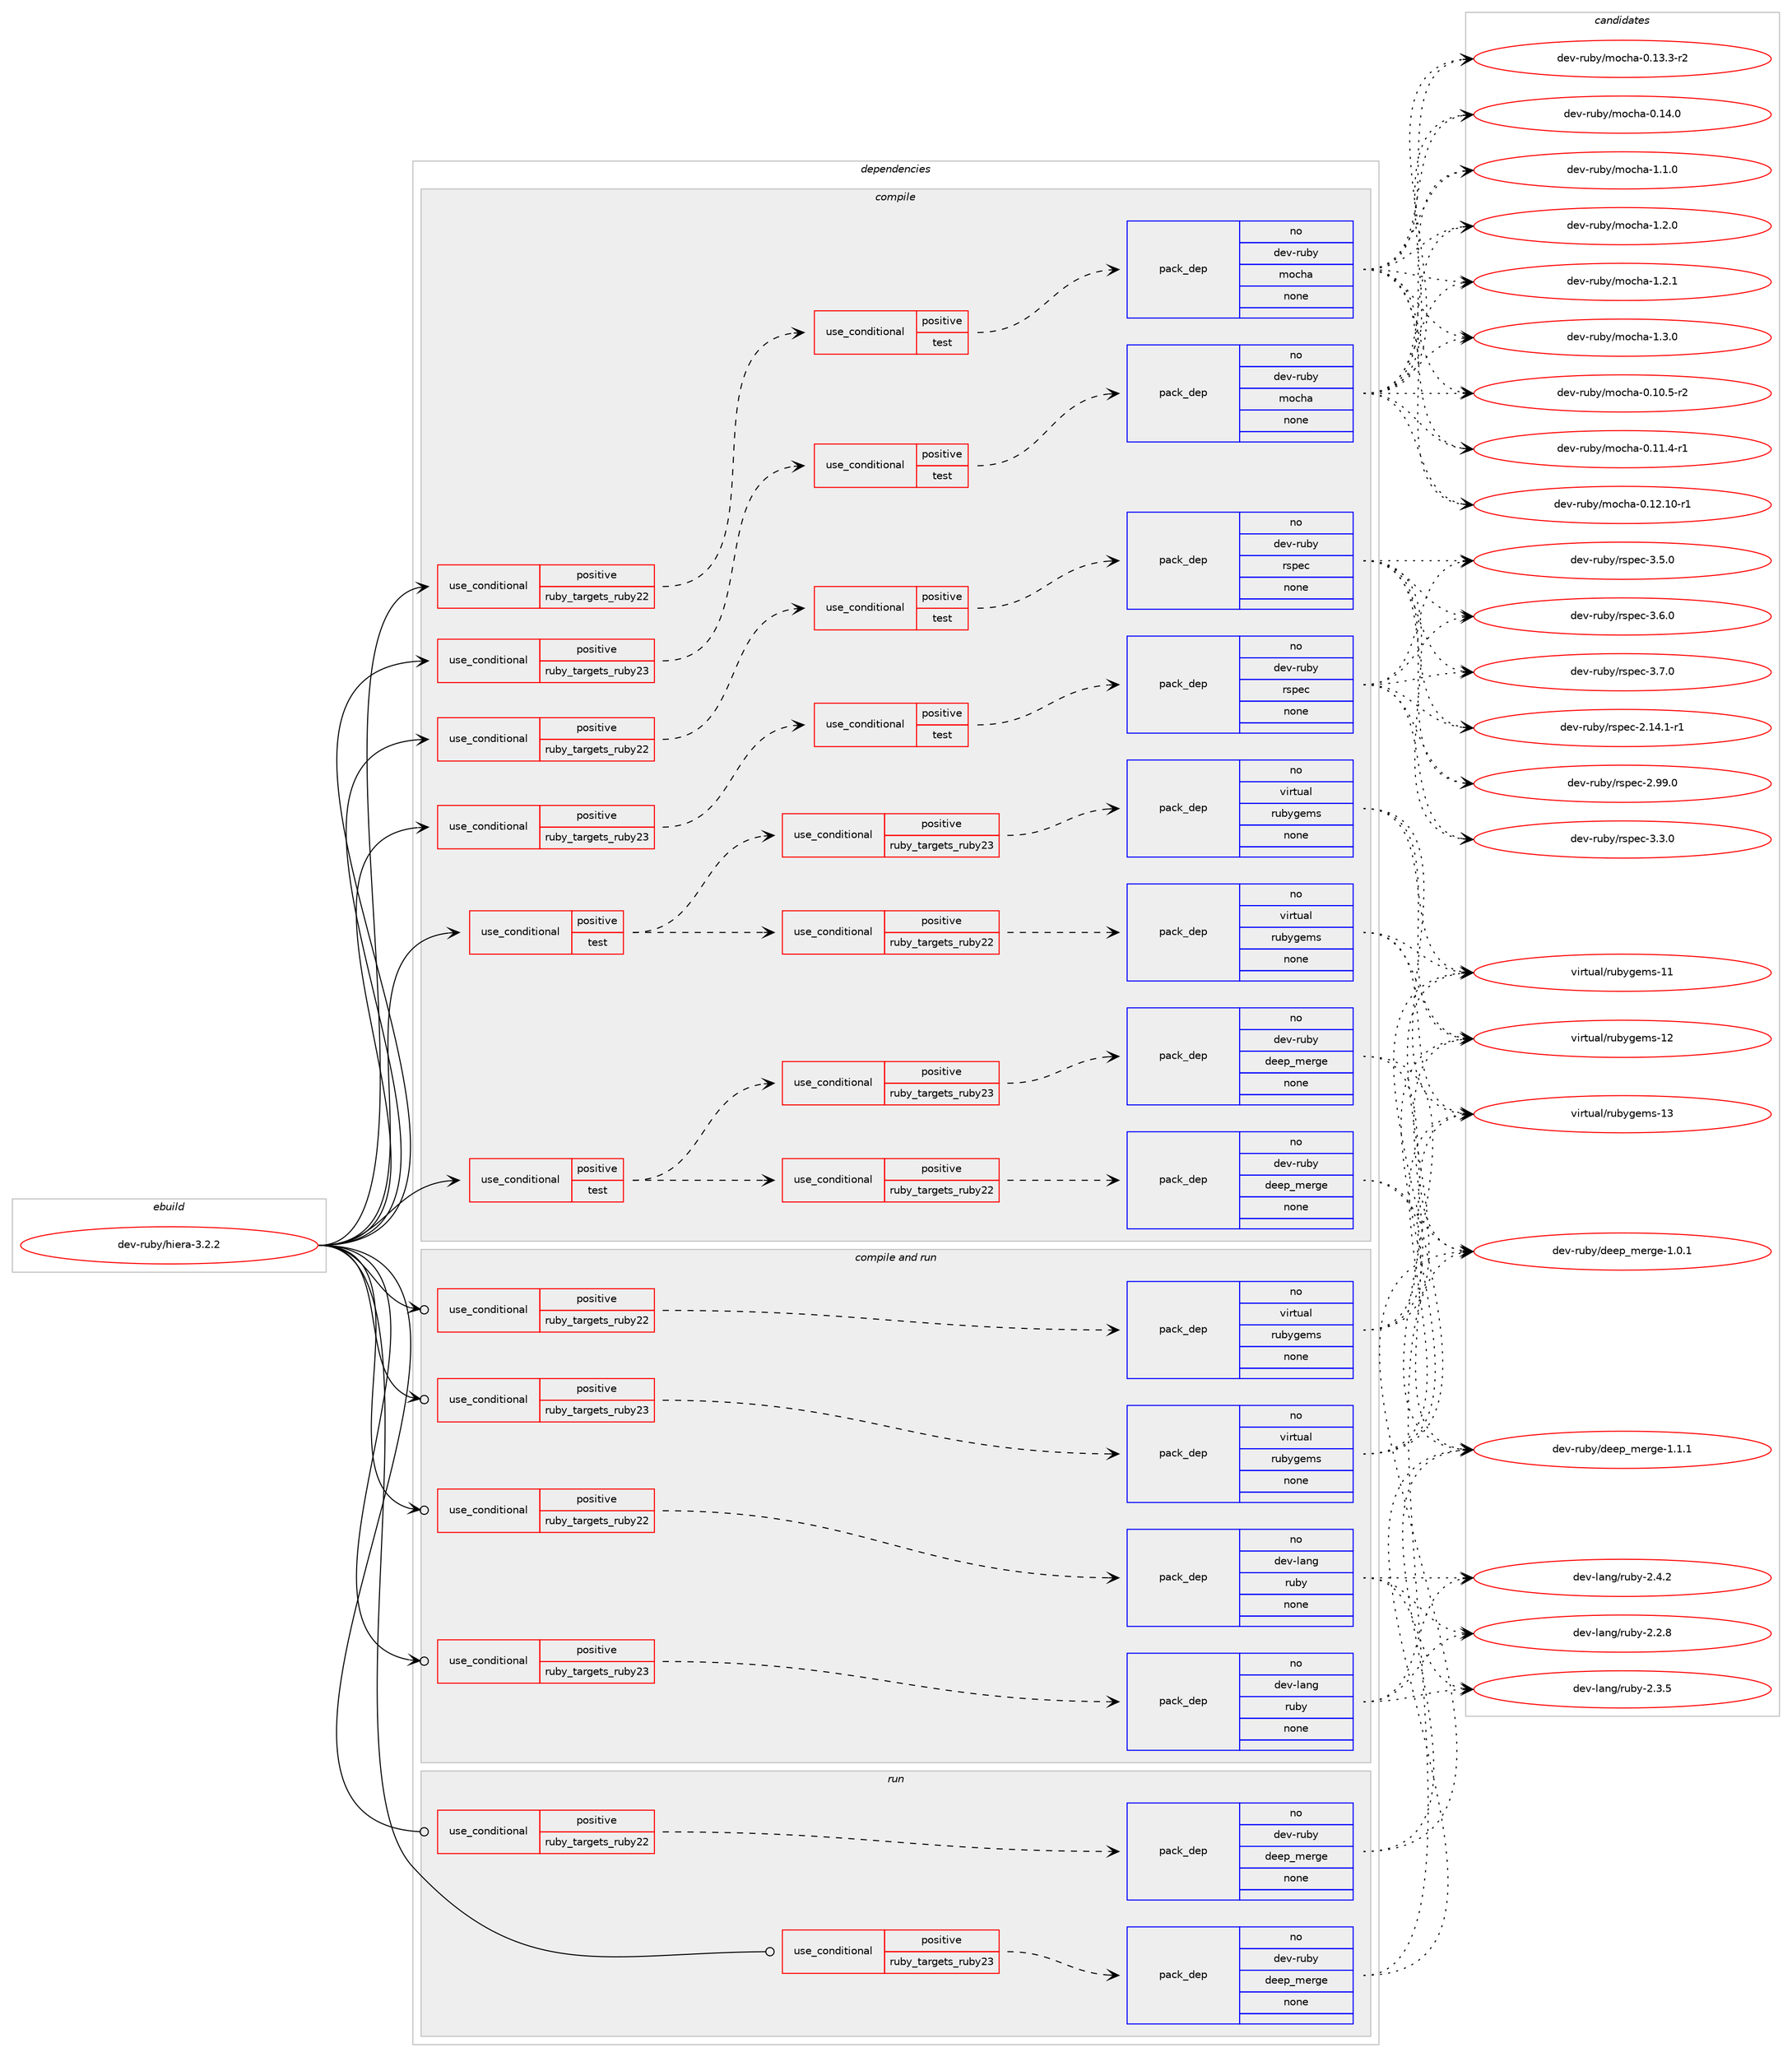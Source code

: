 digraph prolog {

# *************
# Graph options
# *************

newrank=true;
concentrate=true;
compound=true;
graph [rankdir=LR,fontname=Helvetica,fontsize=10,ranksep=1.5];#, ranksep=2.5, nodesep=0.2];
edge  [arrowhead=vee];
node  [fontname=Helvetica,fontsize=10];

# **********
# The ebuild
# **********

subgraph cluster_leftcol {
color=gray;
rank=same;
label=<<i>ebuild</i>>;
id [label="dev-ruby/hiera-3.2.2", color=red, width=4, href="../dev-ruby/hiera-3.2.2.svg"];
}

# ****************
# The dependencies
# ****************

subgraph cluster_midcol {
color=gray;
label=<<i>dependencies</i>>;
subgraph cluster_compile {
fillcolor="#eeeeee";
style=filled;
label=<<i>compile</i>>;
subgraph cond58420 {
dependency241388 [label=<<TABLE BORDER="0" CELLBORDER="1" CELLSPACING="0" CELLPADDING="4"><TR><TD ROWSPAN="3" CELLPADDING="10">use_conditional</TD></TR><TR><TD>positive</TD></TR><TR><TD>ruby_targets_ruby22</TD></TR></TABLE>>, shape=none, color=red];
subgraph cond58421 {
dependency241389 [label=<<TABLE BORDER="0" CELLBORDER="1" CELLSPACING="0" CELLPADDING="4"><TR><TD ROWSPAN="3" CELLPADDING="10">use_conditional</TD></TR><TR><TD>positive</TD></TR><TR><TD>test</TD></TR></TABLE>>, shape=none, color=red];
subgraph pack178891 {
dependency241390 [label=<<TABLE BORDER="0" CELLBORDER="1" CELLSPACING="0" CELLPADDING="4" WIDTH="220"><TR><TD ROWSPAN="6" CELLPADDING="30">pack_dep</TD></TR><TR><TD WIDTH="110">no</TD></TR><TR><TD>dev-ruby</TD></TR><TR><TD>mocha</TD></TR><TR><TD>none</TD></TR><TR><TD></TD></TR></TABLE>>, shape=none, color=blue];
}
dependency241389:e -> dependency241390:w [weight=20,style="dashed",arrowhead="vee"];
}
dependency241388:e -> dependency241389:w [weight=20,style="dashed",arrowhead="vee"];
}
id:e -> dependency241388:w [weight=20,style="solid",arrowhead="vee"];
subgraph cond58422 {
dependency241391 [label=<<TABLE BORDER="0" CELLBORDER="1" CELLSPACING="0" CELLPADDING="4"><TR><TD ROWSPAN="3" CELLPADDING="10">use_conditional</TD></TR><TR><TD>positive</TD></TR><TR><TD>ruby_targets_ruby22</TD></TR></TABLE>>, shape=none, color=red];
subgraph cond58423 {
dependency241392 [label=<<TABLE BORDER="0" CELLBORDER="1" CELLSPACING="0" CELLPADDING="4"><TR><TD ROWSPAN="3" CELLPADDING="10">use_conditional</TD></TR><TR><TD>positive</TD></TR><TR><TD>test</TD></TR></TABLE>>, shape=none, color=red];
subgraph pack178892 {
dependency241393 [label=<<TABLE BORDER="0" CELLBORDER="1" CELLSPACING="0" CELLPADDING="4" WIDTH="220"><TR><TD ROWSPAN="6" CELLPADDING="30">pack_dep</TD></TR><TR><TD WIDTH="110">no</TD></TR><TR><TD>dev-ruby</TD></TR><TR><TD>rspec</TD></TR><TR><TD>none</TD></TR><TR><TD></TD></TR></TABLE>>, shape=none, color=blue];
}
dependency241392:e -> dependency241393:w [weight=20,style="dashed",arrowhead="vee"];
}
dependency241391:e -> dependency241392:w [weight=20,style="dashed",arrowhead="vee"];
}
id:e -> dependency241391:w [weight=20,style="solid",arrowhead="vee"];
subgraph cond58424 {
dependency241394 [label=<<TABLE BORDER="0" CELLBORDER="1" CELLSPACING="0" CELLPADDING="4"><TR><TD ROWSPAN="3" CELLPADDING="10">use_conditional</TD></TR><TR><TD>positive</TD></TR><TR><TD>ruby_targets_ruby23</TD></TR></TABLE>>, shape=none, color=red];
subgraph cond58425 {
dependency241395 [label=<<TABLE BORDER="0" CELLBORDER="1" CELLSPACING="0" CELLPADDING="4"><TR><TD ROWSPAN="3" CELLPADDING="10">use_conditional</TD></TR><TR><TD>positive</TD></TR><TR><TD>test</TD></TR></TABLE>>, shape=none, color=red];
subgraph pack178893 {
dependency241396 [label=<<TABLE BORDER="0" CELLBORDER="1" CELLSPACING="0" CELLPADDING="4" WIDTH="220"><TR><TD ROWSPAN="6" CELLPADDING="30">pack_dep</TD></TR><TR><TD WIDTH="110">no</TD></TR><TR><TD>dev-ruby</TD></TR><TR><TD>mocha</TD></TR><TR><TD>none</TD></TR><TR><TD></TD></TR></TABLE>>, shape=none, color=blue];
}
dependency241395:e -> dependency241396:w [weight=20,style="dashed",arrowhead="vee"];
}
dependency241394:e -> dependency241395:w [weight=20,style="dashed",arrowhead="vee"];
}
id:e -> dependency241394:w [weight=20,style="solid",arrowhead="vee"];
subgraph cond58426 {
dependency241397 [label=<<TABLE BORDER="0" CELLBORDER="1" CELLSPACING="0" CELLPADDING="4"><TR><TD ROWSPAN="3" CELLPADDING="10">use_conditional</TD></TR><TR><TD>positive</TD></TR><TR><TD>ruby_targets_ruby23</TD></TR></TABLE>>, shape=none, color=red];
subgraph cond58427 {
dependency241398 [label=<<TABLE BORDER="0" CELLBORDER="1" CELLSPACING="0" CELLPADDING="4"><TR><TD ROWSPAN="3" CELLPADDING="10">use_conditional</TD></TR><TR><TD>positive</TD></TR><TR><TD>test</TD></TR></TABLE>>, shape=none, color=red];
subgraph pack178894 {
dependency241399 [label=<<TABLE BORDER="0" CELLBORDER="1" CELLSPACING="0" CELLPADDING="4" WIDTH="220"><TR><TD ROWSPAN="6" CELLPADDING="30">pack_dep</TD></TR><TR><TD WIDTH="110">no</TD></TR><TR><TD>dev-ruby</TD></TR><TR><TD>rspec</TD></TR><TR><TD>none</TD></TR><TR><TD></TD></TR></TABLE>>, shape=none, color=blue];
}
dependency241398:e -> dependency241399:w [weight=20,style="dashed",arrowhead="vee"];
}
dependency241397:e -> dependency241398:w [weight=20,style="dashed",arrowhead="vee"];
}
id:e -> dependency241397:w [weight=20,style="solid",arrowhead="vee"];
subgraph cond58428 {
dependency241400 [label=<<TABLE BORDER="0" CELLBORDER="1" CELLSPACING="0" CELLPADDING="4"><TR><TD ROWSPAN="3" CELLPADDING="10">use_conditional</TD></TR><TR><TD>positive</TD></TR><TR><TD>test</TD></TR></TABLE>>, shape=none, color=red];
subgraph cond58429 {
dependency241401 [label=<<TABLE BORDER="0" CELLBORDER="1" CELLSPACING="0" CELLPADDING="4"><TR><TD ROWSPAN="3" CELLPADDING="10">use_conditional</TD></TR><TR><TD>positive</TD></TR><TR><TD>ruby_targets_ruby22</TD></TR></TABLE>>, shape=none, color=red];
subgraph pack178895 {
dependency241402 [label=<<TABLE BORDER="0" CELLBORDER="1" CELLSPACING="0" CELLPADDING="4" WIDTH="220"><TR><TD ROWSPAN="6" CELLPADDING="30">pack_dep</TD></TR><TR><TD WIDTH="110">no</TD></TR><TR><TD>dev-ruby</TD></TR><TR><TD>deep_merge</TD></TR><TR><TD>none</TD></TR><TR><TD></TD></TR></TABLE>>, shape=none, color=blue];
}
dependency241401:e -> dependency241402:w [weight=20,style="dashed",arrowhead="vee"];
}
dependency241400:e -> dependency241401:w [weight=20,style="dashed",arrowhead="vee"];
subgraph cond58430 {
dependency241403 [label=<<TABLE BORDER="0" CELLBORDER="1" CELLSPACING="0" CELLPADDING="4"><TR><TD ROWSPAN="3" CELLPADDING="10">use_conditional</TD></TR><TR><TD>positive</TD></TR><TR><TD>ruby_targets_ruby23</TD></TR></TABLE>>, shape=none, color=red];
subgraph pack178896 {
dependency241404 [label=<<TABLE BORDER="0" CELLBORDER="1" CELLSPACING="0" CELLPADDING="4" WIDTH="220"><TR><TD ROWSPAN="6" CELLPADDING="30">pack_dep</TD></TR><TR><TD WIDTH="110">no</TD></TR><TR><TD>dev-ruby</TD></TR><TR><TD>deep_merge</TD></TR><TR><TD>none</TD></TR><TR><TD></TD></TR></TABLE>>, shape=none, color=blue];
}
dependency241403:e -> dependency241404:w [weight=20,style="dashed",arrowhead="vee"];
}
dependency241400:e -> dependency241403:w [weight=20,style="dashed",arrowhead="vee"];
}
id:e -> dependency241400:w [weight=20,style="solid",arrowhead="vee"];
subgraph cond58431 {
dependency241405 [label=<<TABLE BORDER="0" CELLBORDER="1" CELLSPACING="0" CELLPADDING="4"><TR><TD ROWSPAN="3" CELLPADDING="10">use_conditional</TD></TR><TR><TD>positive</TD></TR><TR><TD>test</TD></TR></TABLE>>, shape=none, color=red];
subgraph cond58432 {
dependency241406 [label=<<TABLE BORDER="0" CELLBORDER="1" CELLSPACING="0" CELLPADDING="4"><TR><TD ROWSPAN="3" CELLPADDING="10">use_conditional</TD></TR><TR><TD>positive</TD></TR><TR><TD>ruby_targets_ruby22</TD></TR></TABLE>>, shape=none, color=red];
subgraph pack178897 {
dependency241407 [label=<<TABLE BORDER="0" CELLBORDER="1" CELLSPACING="0" CELLPADDING="4" WIDTH="220"><TR><TD ROWSPAN="6" CELLPADDING="30">pack_dep</TD></TR><TR><TD WIDTH="110">no</TD></TR><TR><TD>virtual</TD></TR><TR><TD>rubygems</TD></TR><TR><TD>none</TD></TR><TR><TD></TD></TR></TABLE>>, shape=none, color=blue];
}
dependency241406:e -> dependency241407:w [weight=20,style="dashed",arrowhead="vee"];
}
dependency241405:e -> dependency241406:w [weight=20,style="dashed",arrowhead="vee"];
subgraph cond58433 {
dependency241408 [label=<<TABLE BORDER="0" CELLBORDER="1" CELLSPACING="0" CELLPADDING="4"><TR><TD ROWSPAN="3" CELLPADDING="10">use_conditional</TD></TR><TR><TD>positive</TD></TR><TR><TD>ruby_targets_ruby23</TD></TR></TABLE>>, shape=none, color=red];
subgraph pack178898 {
dependency241409 [label=<<TABLE BORDER="0" CELLBORDER="1" CELLSPACING="0" CELLPADDING="4" WIDTH="220"><TR><TD ROWSPAN="6" CELLPADDING="30">pack_dep</TD></TR><TR><TD WIDTH="110">no</TD></TR><TR><TD>virtual</TD></TR><TR><TD>rubygems</TD></TR><TR><TD>none</TD></TR><TR><TD></TD></TR></TABLE>>, shape=none, color=blue];
}
dependency241408:e -> dependency241409:w [weight=20,style="dashed",arrowhead="vee"];
}
dependency241405:e -> dependency241408:w [weight=20,style="dashed",arrowhead="vee"];
}
id:e -> dependency241405:w [weight=20,style="solid",arrowhead="vee"];
}
subgraph cluster_compileandrun {
fillcolor="#eeeeee";
style=filled;
label=<<i>compile and run</i>>;
subgraph cond58434 {
dependency241410 [label=<<TABLE BORDER="0" CELLBORDER="1" CELLSPACING="0" CELLPADDING="4"><TR><TD ROWSPAN="3" CELLPADDING="10">use_conditional</TD></TR><TR><TD>positive</TD></TR><TR><TD>ruby_targets_ruby22</TD></TR></TABLE>>, shape=none, color=red];
subgraph pack178899 {
dependency241411 [label=<<TABLE BORDER="0" CELLBORDER="1" CELLSPACING="0" CELLPADDING="4" WIDTH="220"><TR><TD ROWSPAN="6" CELLPADDING="30">pack_dep</TD></TR><TR><TD WIDTH="110">no</TD></TR><TR><TD>dev-lang</TD></TR><TR><TD>ruby</TD></TR><TR><TD>none</TD></TR><TR><TD></TD></TR></TABLE>>, shape=none, color=blue];
}
dependency241410:e -> dependency241411:w [weight=20,style="dashed",arrowhead="vee"];
}
id:e -> dependency241410:w [weight=20,style="solid",arrowhead="odotvee"];
subgraph cond58435 {
dependency241412 [label=<<TABLE BORDER="0" CELLBORDER="1" CELLSPACING="0" CELLPADDING="4"><TR><TD ROWSPAN="3" CELLPADDING="10">use_conditional</TD></TR><TR><TD>positive</TD></TR><TR><TD>ruby_targets_ruby22</TD></TR></TABLE>>, shape=none, color=red];
subgraph pack178900 {
dependency241413 [label=<<TABLE BORDER="0" CELLBORDER="1" CELLSPACING="0" CELLPADDING="4" WIDTH="220"><TR><TD ROWSPAN="6" CELLPADDING="30">pack_dep</TD></TR><TR><TD WIDTH="110">no</TD></TR><TR><TD>virtual</TD></TR><TR><TD>rubygems</TD></TR><TR><TD>none</TD></TR><TR><TD></TD></TR></TABLE>>, shape=none, color=blue];
}
dependency241412:e -> dependency241413:w [weight=20,style="dashed",arrowhead="vee"];
}
id:e -> dependency241412:w [weight=20,style="solid",arrowhead="odotvee"];
subgraph cond58436 {
dependency241414 [label=<<TABLE BORDER="0" CELLBORDER="1" CELLSPACING="0" CELLPADDING="4"><TR><TD ROWSPAN="3" CELLPADDING="10">use_conditional</TD></TR><TR><TD>positive</TD></TR><TR><TD>ruby_targets_ruby23</TD></TR></TABLE>>, shape=none, color=red];
subgraph pack178901 {
dependency241415 [label=<<TABLE BORDER="0" CELLBORDER="1" CELLSPACING="0" CELLPADDING="4" WIDTH="220"><TR><TD ROWSPAN="6" CELLPADDING="30">pack_dep</TD></TR><TR><TD WIDTH="110">no</TD></TR><TR><TD>dev-lang</TD></TR><TR><TD>ruby</TD></TR><TR><TD>none</TD></TR><TR><TD></TD></TR></TABLE>>, shape=none, color=blue];
}
dependency241414:e -> dependency241415:w [weight=20,style="dashed",arrowhead="vee"];
}
id:e -> dependency241414:w [weight=20,style="solid",arrowhead="odotvee"];
subgraph cond58437 {
dependency241416 [label=<<TABLE BORDER="0" CELLBORDER="1" CELLSPACING="0" CELLPADDING="4"><TR><TD ROWSPAN="3" CELLPADDING="10">use_conditional</TD></TR><TR><TD>positive</TD></TR><TR><TD>ruby_targets_ruby23</TD></TR></TABLE>>, shape=none, color=red];
subgraph pack178902 {
dependency241417 [label=<<TABLE BORDER="0" CELLBORDER="1" CELLSPACING="0" CELLPADDING="4" WIDTH="220"><TR><TD ROWSPAN="6" CELLPADDING="30">pack_dep</TD></TR><TR><TD WIDTH="110">no</TD></TR><TR><TD>virtual</TD></TR><TR><TD>rubygems</TD></TR><TR><TD>none</TD></TR><TR><TD></TD></TR></TABLE>>, shape=none, color=blue];
}
dependency241416:e -> dependency241417:w [weight=20,style="dashed",arrowhead="vee"];
}
id:e -> dependency241416:w [weight=20,style="solid",arrowhead="odotvee"];
}
subgraph cluster_run {
fillcolor="#eeeeee";
style=filled;
label=<<i>run</i>>;
subgraph cond58438 {
dependency241418 [label=<<TABLE BORDER="0" CELLBORDER="1" CELLSPACING="0" CELLPADDING="4"><TR><TD ROWSPAN="3" CELLPADDING="10">use_conditional</TD></TR><TR><TD>positive</TD></TR><TR><TD>ruby_targets_ruby22</TD></TR></TABLE>>, shape=none, color=red];
subgraph pack178903 {
dependency241419 [label=<<TABLE BORDER="0" CELLBORDER="1" CELLSPACING="0" CELLPADDING="4" WIDTH="220"><TR><TD ROWSPAN="6" CELLPADDING="30">pack_dep</TD></TR><TR><TD WIDTH="110">no</TD></TR><TR><TD>dev-ruby</TD></TR><TR><TD>deep_merge</TD></TR><TR><TD>none</TD></TR><TR><TD></TD></TR></TABLE>>, shape=none, color=blue];
}
dependency241418:e -> dependency241419:w [weight=20,style="dashed",arrowhead="vee"];
}
id:e -> dependency241418:w [weight=20,style="solid",arrowhead="odot"];
subgraph cond58439 {
dependency241420 [label=<<TABLE BORDER="0" CELLBORDER="1" CELLSPACING="0" CELLPADDING="4"><TR><TD ROWSPAN="3" CELLPADDING="10">use_conditional</TD></TR><TR><TD>positive</TD></TR><TR><TD>ruby_targets_ruby23</TD></TR></TABLE>>, shape=none, color=red];
subgraph pack178904 {
dependency241421 [label=<<TABLE BORDER="0" CELLBORDER="1" CELLSPACING="0" CELLPADDING="4" WIDTH="220"><TR><TD ROWSPAN="6" CELLPADDING="30">pack_dep</TD></TR><TR><TD WIDTH="110">no</TD></TR><TR><TD>dev-ruby</TD></TR><TR><TD>deep_merge</TD></TR><TR><TD>none</TD></TR><TR><TD></TD></TR></TABLE>>, shape=none, color=blue];
}
dependency241420:e -> dependency241421:w [weight=20,style="dashed",arrowhead="vee"];
}
id:e -> dependency241420:w [weight=20,style="solid",arrowhead="odot"];
}
}

# **************
# The candidates
# **************

subgraph cluster_choices {
rank=same;
color=gray;
label=<<i>candidates</i>>;

subgraph choice178891 {
color=black;
nodesep=1;
choice1001011184511411798121471091119910497454846494846534511450 [label="dev-ruby/mocha-0.10.5-r2", color=red, width=4,href="../dev-ruby/mocha-0.10.5-r2.svg"];
choice1001011184511411798121471091119910497454846494946524511449 [label="dev-ruby/mocha-0.11.4-r1", color=red, width=4,href="../dev-ruby/mocha-0.11.4-r1.svg"];
choice100101118451141179812147109111991049745484649504649484511449 [label="dev-ruby/mocha-0.12.10-r1", color=red, width=4,href="../dev-ruby/mocha-0.12.10-r1.svg"];
choice1001011184511411798121471091119910497454846495146514511450 [label="dev-ruby/mocha-0.13.3-r2", color=red, width=4,href="../dev-ruby/mocha-0.13.3-r2.svg"];
choice100101118451141179812147109111991049745484649524648 [label="dev-ruby/mocha-0.14.0", color=red, width=4,href="../dev-ruby/mocha-0.14.0.svg"];
choice1001011184511411798121471091119910497454946494648 [label="dev-ruby/mocha-1.1.0", color=red, width=4,href="../dev-ruby/mocha-1.1.0.svg"];
choice1001011184511411798121471091119910497454946504648 [label="dev-ruby/mocha-1.2.0", color=red, width=4,href="../dev-ruby/mocha-1.2.0.svg"];
choice1001011184511411798121471091119910497454946504649 [label="dev-ruby/mocha-1.2.1", color=red, width=4,href="../dev-ruby/mocha-1.2.1.svg"];
choice1001011184511411798121471091119910497454946514648 [label="dev-ruby/mocha-1.3.0", color=red, width=4,href="../dev-ruby/mocha-1.3.0.svg"];
dependency241390:e -> choice1001011184511411798121471091119910497454846494846534511450:w [style=dotted,weight="100"];
dependency241390:e -> choice1001011184511411798121471091119910497454846494946524511449:w [style=dotted,weight="100"];
dependency241390:e -> choice100101118451141179812147109111991049745484649504649484511449:w [style=dotted,weight="100"];
dependency241390:e -> choice1001011184511411798121471091119910497454846495146514511450:w [style=dotted,weight="100"];
dependency241390:e -> choice100101118451141179812147109111991049745484649524648:w [style=dotted,weight="100"];
dependency241390:e -> choice1001011184511411798121471091119910497454946494648:w [style=dotted,weight="100"];
dependency241390:e -> choice1001011184511411798121471091119910497454946504648:w [style=dotted,weight="100"];
dependency241390:e -> choice1001011184511411798121471091119910497454946504649:w [style=dotted,weight="100"];
dependency241390:e -> choice1001011184511411798121471091119910497454946514648:w [style=dotted,weight="100"];
}
subgraph choice178892 {
color=black;
nodesep=1;
choice10010111845114117981214711411511210199455046495246494511449 [label="dev-ruby/rspec-2.14.1-r1", color=red, width=4,href="../dev-ruby/rspec-2.14.1-r1.svg"];
choice1001011184511411798121471141151121019945504657574648 [label="dev-ruby/rspec-2.99.0", color=red, width=4,href="../dev-ruby/rspec-2.99.0.svg"];
choice10010111845114117981214711411511210199455146514648 [label="dev-ruby/rspec-3.3.0", color=red, width=4,href="../dev-ruby/rspec-3.3.0.svg"];
choice10010111845114117981214711411511210199455146534648 [label="dev-ruby/rspec-3.5.0", color=red, width=4,href="../dev-ruby/rspec-3.5.0.svg"];
choice10010111845114117981214711411511210199455146544648 [label="dev-ruby/rspec-3.6.0", color=red, width=4,href="../dev-ruby/rspec-3.6.0.svg"];
choice10010111845114117981214711411511210199455146554648 [label="dev-ruby/rspec-3.7.0", color=red, width=4,href="../dev-ruby/rspec-3.7.0.svg"];
dependency241393:e -> choice10010111845114117981214711411511210199455046495246494511449:w [style=dotted,weight="100"];
dependency241393:e -> choice1001011184511411798121471141151121019945504657574648:w [style=dotted,weight="100"];
dependency241393:e -> choice10010111845114117981214711411511210199455146514648:w [style=dotted,weight="100"];
dependency241393:e -> choice10010111845114117981214711411511210199455146534648:w [style=dotted,weight="100"];
dependency241393:e -> choice10010111845114117981214711411511210199455146544648:w [style=dotted,weight="100"];
dependency241393:e -> choice10010111845114117981214711411511210199455146554648:w [style=dotted,weight="100"];
}
subgraph choice178893 {
color=black;
nodesep=1;
choice1001011184511411798121471091119910497454846494846534511450 [label="dev-ruby/mocha-0.10.5-r2", color=red, width=4,href="../dev-ruby/mocha-0.10.5-r2.svg"];
choice1001011184511411798121471091119910497454846494946524511449 [label="dev-ruby/mocha-0.11.4-r1", color=red, width=4,href="../dev-ruby/mocha-0.11.4-r1.svg"];
choice100101118451141179812147109111991049745484649504649484511449 [label="dev-ruby/mocha-0.12.10-r1", color=red, width=4,href="../dev-ruby/mocha-0.12.10-r1.svg"];
choice1001011184511411798121471091119910497454846495146514511450 [label="dev-ruby/mocha-0.13.3-r2", color=red, width=4,href="../dev-ruby/mocha-0.13.3-r2.svg"];
choice100101118451141179812147109111991049745484649524648 [label="dev-ruby/mocha-0.14.0", color=red, width=4,href="../dev-ruby/mocha-0.14.0.svg"];
choice1001011184511411798121471091119910497454946494648 [label="dev-ruby/mocha-1.1.0", color=red, width=4,href="../dev-ruby/mocha-1.1.0.svg"];
choice1001011184511411798121471091119910497454946504648 [label="dev-ruby/mocha-1.2.0", color=red, width=4,href="../dev-ruby/mocha-1.2.0.svg"];
choice1001011184511411798121471091119910497454946504649 [label="dev-ruby/mocha-1.2.1", color=red, width=4,href="../dev-ruby/mocha-1.2.1.svg"];
choice1001011184511411798121471091119910497454946514648 [label="dev-ruby/mocha-1.3.0", color=red, width=4,href="../dev-ruby/mocha-1.3.0.svg"];
dependency241396:e -> choice1001011184511411798121471091119910497454846494846534511450:w [style=dotted,weight="100"];
dependency241396:e -> choice1001011184511411798121471091119910497454846494946524511449:w [style=dotted,weight="100"];
dependency241396:e -> choice100101118451141179812147109111991049745484649504649484511449:w [style=dotted,weight="100"];
dependency241396:e -> choice1001011184511411798121471091119910497454846495146514511450:w [style=dotted,weight="100"];
dependency241396:e -> choice100101118451141179812147109111991049745484649524648:w [style=dotted,weight="100"];
dependency241396:e -> choice1001011184511411798121471091119910497454946494648:w [style=dotted,weight="100"];
dependency241396:e -> choice1001011184511411798121471091119910497454946504648:w [style=dotted,weight="100"];
dependency241396:e -> choice1001011184511411798121471091119910497454946504649:w [style=dotted,weight="100"];
dependency241396:e -> choice1001011184511411798121471091119910497454946514648:w [style=dotted,weight="100"];
}
subgraph choice178894 {
color=black;
nodesep=1;
choice10010111845114117981214711411511210199455046495246494511449 [label="dev-ruby/rspec-2.14.1-r1", color=red, width=4,href="../dev-ruby/rspec-2.14.1-r1.svg"];
choice1001011184511411798121471141151121019945504657574648 [label="dev-ruby/rspec-2.99.0", color=red, width=4,href="../dev-ruby/rspec-2.99.0.svg"];
choice10010111845114117981214711411511210199455146514648 [label="dev-ruby/rspec-3.3.0", color=red, width=4,href="../dev-ruby/rspec-3.3.0.svg"];
choice10010111845114117981214711411511210199455146534648 [label="dev-ruby/rspec-3.5.0", color=red, width=4,href="../dev-ruby/rspec-3.5.0.svg"];
choice10010111845114117981214711411511210199455146544648 [label="dev-ruby/rspec-3.6.0", color=red, width=4,href="../dev-ruby/rspec-3.6.0.svg"];
choice10010111845114117981214711411511210199455146554648 [label="dev-ruby/rspec-3.7.0", color=red, width=4,href="../dev-ruby/rspec-3.7.0.svg"];
dependency241399:e -> choice10010111845114117981214711411511210199455046495246494511449:w [style=dotted,weight="100"];
dependency241399:e -> choice1001011184511411798121471141151121019945504657574648:w [style=dotted,weight="100"];
dependency241399:e -> choice10010111845114117981214711411511210199455146514648:w [style=dotted,weight="100"];
dependency241399:e -> choice10010111845114117981214711411511210199455146534648:w [style=dotted,weight="100"];
dependency241399:e -> choice10010111845114117981214711411511210199455146544648:w [style=dotted,weight="100"];
dependency241399:e -> choice10010111845114117981214711411511210199455146554648:w [style=dotted,weight="100"];
}
subgraph choice178895 {
color=black;
nodesep=1;
choice10010111845114117981214710010110111295109101114103101454946484649 [label="dev-ruby/deep_merge-1.0.1", color=red, width=4,href="../dev-ruby/deep_merge-1.0.1.svg"];
choice10010111845114117981214710010110111295109101114103101454946494649 [label="dev-ruby/deep_merge-1.1.1", color=red, width=4,href="../dev-ruby/deep_merge-1.1.1.svg"];
dependency241402:e -> choice10010111845114117981214710010110111295109101114103101454946484649:w [style=dotted,weight="100"];
dependency241402:e -> choice10010111845114117981214710010110111295109101114103101454946494649:w [style=dotted,weight="100"];
}
subgraph choice178896 {
color=black;
nodesep=1;
choice10010111845114117981214710010110111295109101114103101454946484649 [label="dev-ruby/deep_merge-1.0.1", color=red, width=4,href="../dev-ruby/deep_merge-1.0.1.svg"];
choice10010111845114117981214710010110111295109101114103101454946494649 [label="dev-ruby/deep_merge-1.1.1", color=red, width=4,href="../dev-ruby/deep_merge-1.1.1.svg"];
dependency241404:e -> choice10010111845114117981214710010110111295109101114103101454946484649:w [style=dotted,weight="100"];
dependency241404:e -> choice10010111845114117981214710010110111295109101114103101454946494649:w [style=dotted,weight="100"];
}
subgraph choice178897 {
color=black;
nodesep=1;
choice118105114116117971084711411798121103101109115454949 [label="virtual/rubygems-11", color=red, width=4,href="../virtual/rubygems-11.svg"];
choice118105114116117971084711411798121103101109115454950 [label="virtual/rubygems-12", color=red, width=4,href="../virtual/rubygems-12.svg"];
choice118105114116117971084711411798121103101109115454951 [label="virtual/rubygems-13", color=red, width=4,href="../virtual/rubygems-13.svg"];
dependency241407:e -> choice118105114116117971084711411798121103101109115454949:w [style=dotted,weight="100"];
dependency241407:e -> choice118105114116117971084711411798121103101109115454950:w [style=dotted,weight="100"];
dependency241407:e -> choice118105114116117971084711411798121103101109115454951:w [style=dotted,weight="100"];
}
subgraph choice178898 {
color=black;
nodesep=1;
choice118105114116117971084711411798121103101109115454949 [label="virtual/rubygems-11", color=red, width=4,href="../virtual/rubygems-11.svg"];
choice118105114116117971084711411798121103101109115454950 [label="virtual/rubygems-12", color=red, width=4,href="../virtual/rubygems-12.svg"];
choice118105114116117971084711411798121103101109115454951 [label="virtual/rubygems-13", color=red, width=4,href="../virtual/rubygems-13.svg"];
dependency241409:e -> choice118105114116117971084711411798121103101109115454949:w [style=dotted,weight="100"];
dependency241409:e -> choice118105114116117971084711411798121103101109115454950:w [style=dotted,weight="100"];
dependency241409:e -> choice118105114116117971084711411798121103101109115454951:w [style=dotted,weight="100"];
}
subgraph choice178899 {
color=black;
nodesep=1;
choice10010111845108971101034711411798121455046504656 [label="dev-lang/ruby-2.2.8", color=red, width=4,href="../dev-lang/ruby-2.2.8.svg"];
choice10010111845108971101034711411798121455046514653 [label="dev-lang/ruby-2.3.5", color=red, width=4,href="../dev-lang/ruby-2.3.5.svg"];
choice10010111845108971101034711411798121455046524650 [label="dev-lang/ruby-2.4.2", color=red, width=4,href="../dev-lang/ruby-2.4.2.svg"];
dependency241411:e -> choice10010111845108971101034711411798121455046504656:w [style=dotted,weight="100"];
dependency241411:e -> choice10010111845108971101034711411798121455046514653:w [style=dotted,weight="100"];
dependency241411:e -> choice10010111845108971101034711411798121455046524650:w [style=dotted,weight="100"];
}
subgraph choice178900 {
color=black;
nodesep=1;
choice118105114116117971084711411798121103101109115454949 [label="virtual/rubygems-11", color=red, width=4,href="../virtual/rubygems-11.svg"];
choice118105114116117971084711411798121103101109115454950 [label="virtual/rubygems-12", color=red, width=4,href="../virtual/rubygems-12.svg"];
choice118105114116117971084711411798121103101109115454951 [label="virtual/rubygems-13", color=red, width=4,href="../virtual/rubygems-13.svg"];
dependency241413:e -> choice118105114116117971084711411798121103101109115454949:w [style=dotted,weight="100"];
dependency241413:e -> choice118105114116117971084711411798121103101109115454950:w [style=dotted,weight="100"];
dependency241413:e -> choice118105114116117971084711411798121103101109115454951:w [style=dotted,weight="100"];
}
subgraph choice178901 {
color=black;
nodesep=1;
choice10010111845108971101034711411798121455046504656 [label="dev-lang/ruby-2.2.8", color=red, width=4,href="../dev-lang/ruby-2.2.8.svg"];
choice10010111845108971101034711411798121455046514653 [label="dev-lang/ruby-2.3.5", color=red, width=4,href="../dev-lang/ruby-2.3.5.svg"];
choice10010111845108971101034711411798121455046524650 [label="dev-lang/ruby-2.4.2", color=red, width=4,href="../dev-lang/ruby-2.4.2.svg"];
dependency241415:e -> choice10010111845108971101034711411798121455046504656:w [style=dotted,weight="100"];
dependency241415:e -> choice10010111845108971101034711411798121455046514653:w [style=dotted,weight="100"];
dependency241415:e -> choice10010111845108971101034711411798121455046524650:w [style=dotted,weight="100"];
}
subgraph choice178902 {
color=black;
nodesep=1;
choice118105114116117971084711411798121103101109115454949 [label="virtual/rubygems-11", color=red, width=4,href="../virtual/rubygems-11.svg"];
choice118105114116117971084711411798121103101109115454950 [label="virtual/rubygems-12", color=red, width=4,href="../virtual/rubygems-12.svg"];
choice118105114116117971084711411798121103101109115454951 [label="virtual/rubygems-13", color=red, width=4,href="../virtual/rubygems-13.svg"];
dependency241417:e -> choice118105114116117971084711411798121103101109115454949:w [style=dotted,weight="100"];
dependency241417:e -> choice118105114116117971084711411798121103101109115454950:w [style=dotted,weight="100"];
dependency241417:e -> choice118105114116117971084711411798121103101109115454951:w [style=dotted,weight="100"];
}
subgraph choice178903 {
color=black;
nodesep=1;
choice10010111845114117981214710010110111295109101114103101454946484649 [label="dev-ruby/deep_merge-1.0.1", color=red, width=4,href="../dev-ruby/deep_merge-1.0.1.svg"];
choice10010111845114117981214710010110111295109101114103101454946494649 [label="dev-ruby/deep_merge-1.1.1", color=red, width=4,href="../dev-ruby/deep_merge-1.1.1.svg"];
dependency241419:e -> choice10010111845114117981214710010110111295109101114103101454946484649:w [style=dotted,weight="100"];
dependency241419:e -> choice10010111845114117981214710010110111295109101114103101454946494649:w [style=dotted,weight="100"];
}
subgraph choice178904 {
color=black;
nodesep=1;
choice10010111845114117981214710010110111295109101114103101454946484649 [label="dev-ruby/deep_merge-1.0.1", color=red, width=4,href="../dev-ruby/deep_merge-1.0.1.svg"];
choice10010111845114117981214710010110111295109101114103101454946494649 [label="dev-ruby/deep_merge-1.1.1", color=red, width=4,href="../dev-ruby/deep_merge-1.1.1.svg"];
dependency241421:e -> choice10010111845114117981214710010110111295109101114103101454946484649:w [style=dotted,weight="100"];
dependency241421:e -> choice10010111845114117981214710010110111295109101114103101454946494649:w [style=dotted,weight="100"];
}
}

}
